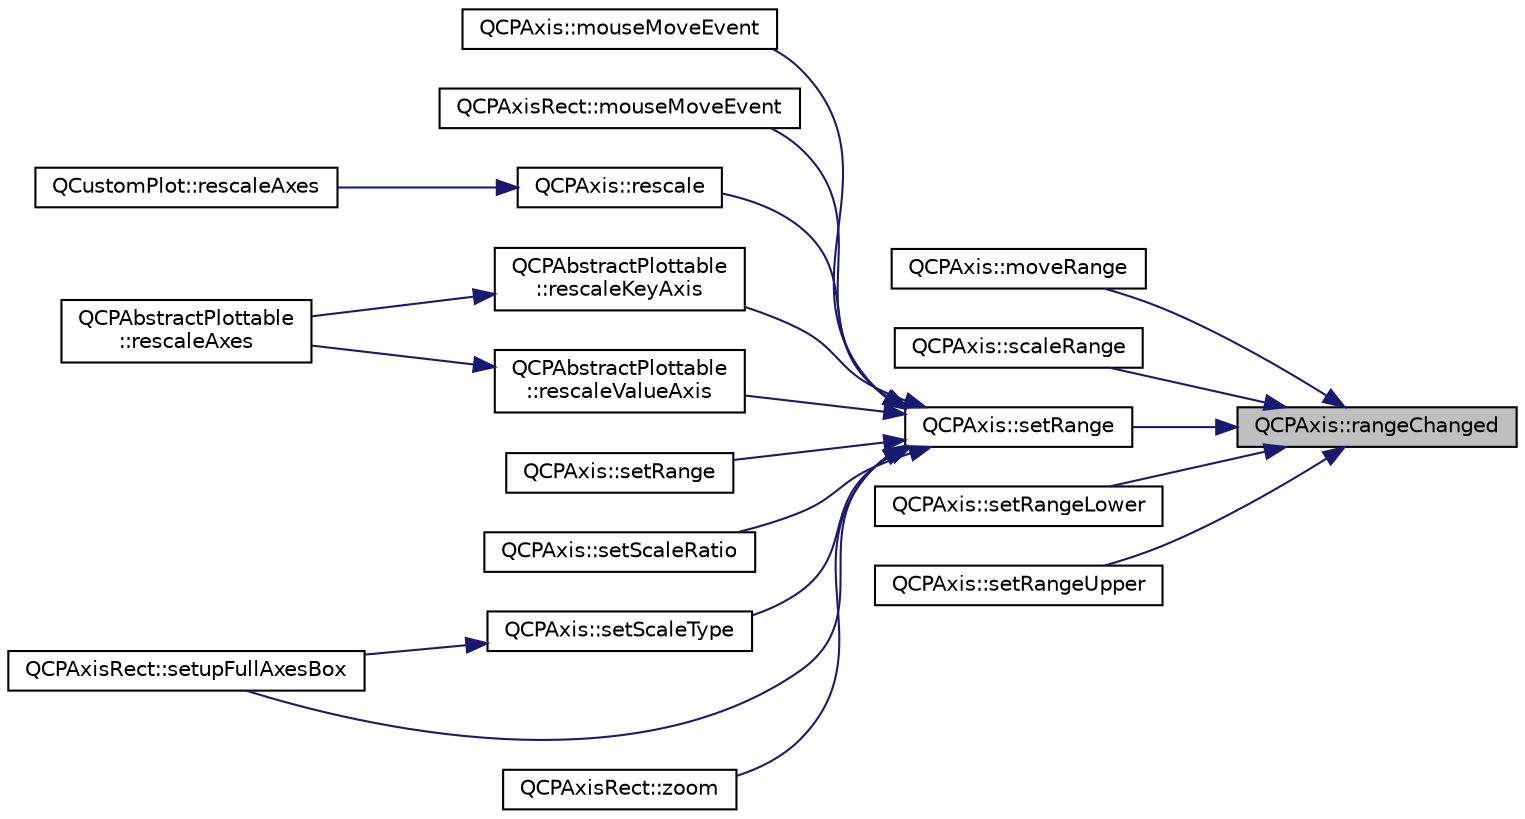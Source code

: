 digraph "QCPAxis::rangeChanged"
{
 // LATEX_PDF_SIZE
  edge [fontname="Helvetica",fontsize="10",labelfontname="Helvetica",labelfontsize="10"];
  node [fontname="Helvetica",fontsize="10",shape=record];
  rankdir="RL";
  Node1 [label="QCPAxis::rangeChanged",height=0.2,width=0.4,color="black", fillcolor="grey75", style="filled", fontcolor="black",tooltip=" "];
  Node1 -> Node2 [dir="back",color="midnightblue",fontsize="10",style="solid",fontname="Helvetica"];
  Node2 [label="QCPAxis::moveRange",height=0.2,width=0.4,color="black", fillcolor="white", style="filled",URL="$classQCPAxis.html#a18f3a68f2b691af1fd34b6593c886630",tooltip=" "];
  Node1 -> Node3 [dir="back",color="midnightblue",fontsize="10",style="solid",fontname="Helvetica"];
  Node3 [label="QCPAxis::scaleRange",height=0.2,width=0.4,color="black", fillcolor="white", style="filled",URL="$classQCPAxis.html#a7072ff96fe690148f1bbcdb4f773ea1c",tooltip=" "];
  Node1 -> Node4 [dir="back",color="midnightblue",fontsize="10",style="solid",fontname="Helvetica"];
  Node4 [label="QCPAxis::setRange",height=0.2,width=0.4,color="black", fillcolor="white", style="filled",URL="$classQCPAxis.html#aebdfea5d44c3a0ad2b4700cd4d25b641",tooltip=" "];
  Node4 -> Node5 [dir="back",color="midnightblue",fontsize="10",style="solid",fontname="Helvetica"];
  Node5 [label="QCPAxis::mouseMoveEvent",height=0.2,width=0.4,color="black", fillcolor="white", style="filled",URL="$classQCPAxis.html#ac5a269609e6177737faabdc46434d8c7",tooltip=" "];
  Node4 -> Node6 [dir="back",color="midnightblue",fontsize="10",style="solid",fontname="Helvetica"];
  Node6 [label="QCPAxisRect::mouseMoveEvent",height=0.2,width=0.4,color="black", fillcolor="white", style="filled",URL="$classQCPAxisRect.html#a9cd27ad8c5cfb49aefd9dbb30def4beb",tooltip=" "];
  Node4 -> Node7 [dir="back",color="midnightblue",fontsize="10",style="solid",fontname="Helvetica"];
  Node7 [label="QCPAxis::rescale",height=0.2,width=0.4,color="black", fillcolor="white", style="filled",URL="$classQCPAxis.html#a499345f02ebce4b23d8ccec96e58daa9",tooltip=" "];
  Node7 -> Node8 [dir="back",color="midnightblue",fontsize="10",style="solid",fontname="Helvetica"];
  Node8 [label="QCustomPlot::rescaleAxes",height=0.2,width=0.4,color="black", fillcolor="white", style="filled",URL="$classQCustomPlot.html#ad86528f2cee6c7e446dea4a6e8839935",tooltip=" "];
  Node4 -> Node9 [dir="back",color="midnightblue",fontsize="10",style="solid",fontname="Helvetica"];
  Node9 [label="QCPAbstractPlottable\l::rescaleKeyAxis",height=0.2,width=0.4,color="black", fillcolor="white", style="filled",URL="$classQCPAbstractPlottable.html#ae96b83c961e257da116c6acf9c7da308",tooltip=" "];
  Node9 -> Node10 [dir="back",color="midnightblue",fontsize="10",style="solid",fontname="Helvetica"];
  Node10 [label="QCPAbstractPlottable\l::rescaleAxes",height=0.2,width=0.4,color="black", fillcolor="white", style="filled",URL="$classQCPAbstractPlottable.html#a1491c4a606bccd2d09e65e11b79eb882",tooltip=" "];
  Node4 -> Node11 [dir="back",color="midnightblue",fontsize="10",style="solid",fontname="Helvetica"];
  Node11 [label="QCPAbstractPlottable\l::rescaleValueAxis",height=0.2,width=0.4,color="black", fillcolor="white", style="filled",URL="$classQCPAbstractPlottable.html#a714eaf36b12434cd71846215504db82e",tooltip=" "];
  Node11 -> Node10 [dir="back",color="midnightblue",fontsize="10",style="solid",fontname="Helvetica"];
  Node4 -> Node12 [dir="back",color="midnightblue",fontsize="10",style="solid",fontname="Helvetica"];
  Node12 [label="QCPAxis::setRange",height=0.2,width=0.4,color="black", fillcolor="white", style="filled",URL="$classQCPAxis.html#acf60e5b2d631fbc8c4548c3d579cb6d0",tooltip=" "];
  Node4 -> Node13 [dir="back",color="midnightblue",fontsize="10",style="solid",fontname="Helvetica"];
  Node13 [label="QCPAxis::setScaleRatio",height=0.2,width=0.4,color="black", fillcolor="white", style="filled",URL="$classQCPAxis.html#af4bbd446dcaee5a83ac30ce9bcd6e125",tooltip=" "];
  Node4 -> Node14 [dir="back",color="midnightblue",fontsize="10",style="solid",fontname="Helvetica"];
  Node14 [label="QCPAxis::setScaleType",height=0.2,width=0.4,color="black", fillcolor="white", style="filled",URL="$classQCPAxis.html#adef29cae617af4f519f6c40d1a866ca6",tooltip=" "];
  Node14 -> Node15 [dir="back",color="midnightblue",fontsize="10",style="solid",fontname="Helvetica"];
  Node15 [label="QCPAxisRect::setupFullAxesBox",height=0.2,width=0.4,color="black", fillcolor="white", style="filled",URL="$classQCPAxisRect.html#a5fa906175447b14206954f77fc7f1ef4",tooltip=" "];
  Node4 -> Node15 [dir="back",color="midnightblue",fontsize="10",style="solid",fontname="Helvetica"];
  Node4 -> Node16 [dir="back",color="midnightblue",fontsize="10",style="solid",fontname="Helvetica"];
  Node16 [label="QCPAxisRect::zoom",height=0.2,width=0.4,color="black", fillcolor="white", style="filled",URL="$classQCPAxisRect.html#ae481c28b50e10cfbbec59fde45e77367",tooltip=" "];
  Node1 -> Node17 [dir="back",color="midnightblue",fontsize="10",style="solid",fontname="Helvetica"];
  Node17 [label="QCPAxis::setRangeLower",height=0.2,width=0.4,color="black", fillcolor="white", style="filled",URL="$classQCPAxis.html#afcf51227d337db28d1a9ce9a4d1bc91a",tooltip=" "];
  Node1 -> Node18 [dir="back",color="midnightblue",fontsize="10",style="solid",fontname="Helvetica"];
  Node18 [label="QCPAxis::setRangeUpper",height=0.2,width=0.4,color="black", fillcolor="white", style="filled",URL="$classQCPAxis.html#acd3ca1247aa867b540cd5ec30ccd3bef",tooltip=" "];
}
